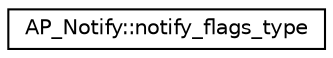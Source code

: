digraph "Graphical Class Hierarchy"
{
 // INTERACTIVE_SVG=YES
  edge [fontname="Helvetica",fontsize="10",labelfontname="Helvetica",labelfontsize="10"];
  node [fontname="Helvetica",fontsize="10",shape=record];
  rankdir="LR";
  Node1 [label="AP_Notify::notify_flags_type",height=0.2,width=0.4,color="black", fillcolor="white", style="filled",URL="$structAP__Notify_1_1notify__flags__type.html",tooltip="notify_flags_type - bitmask of notification flags "];
}
